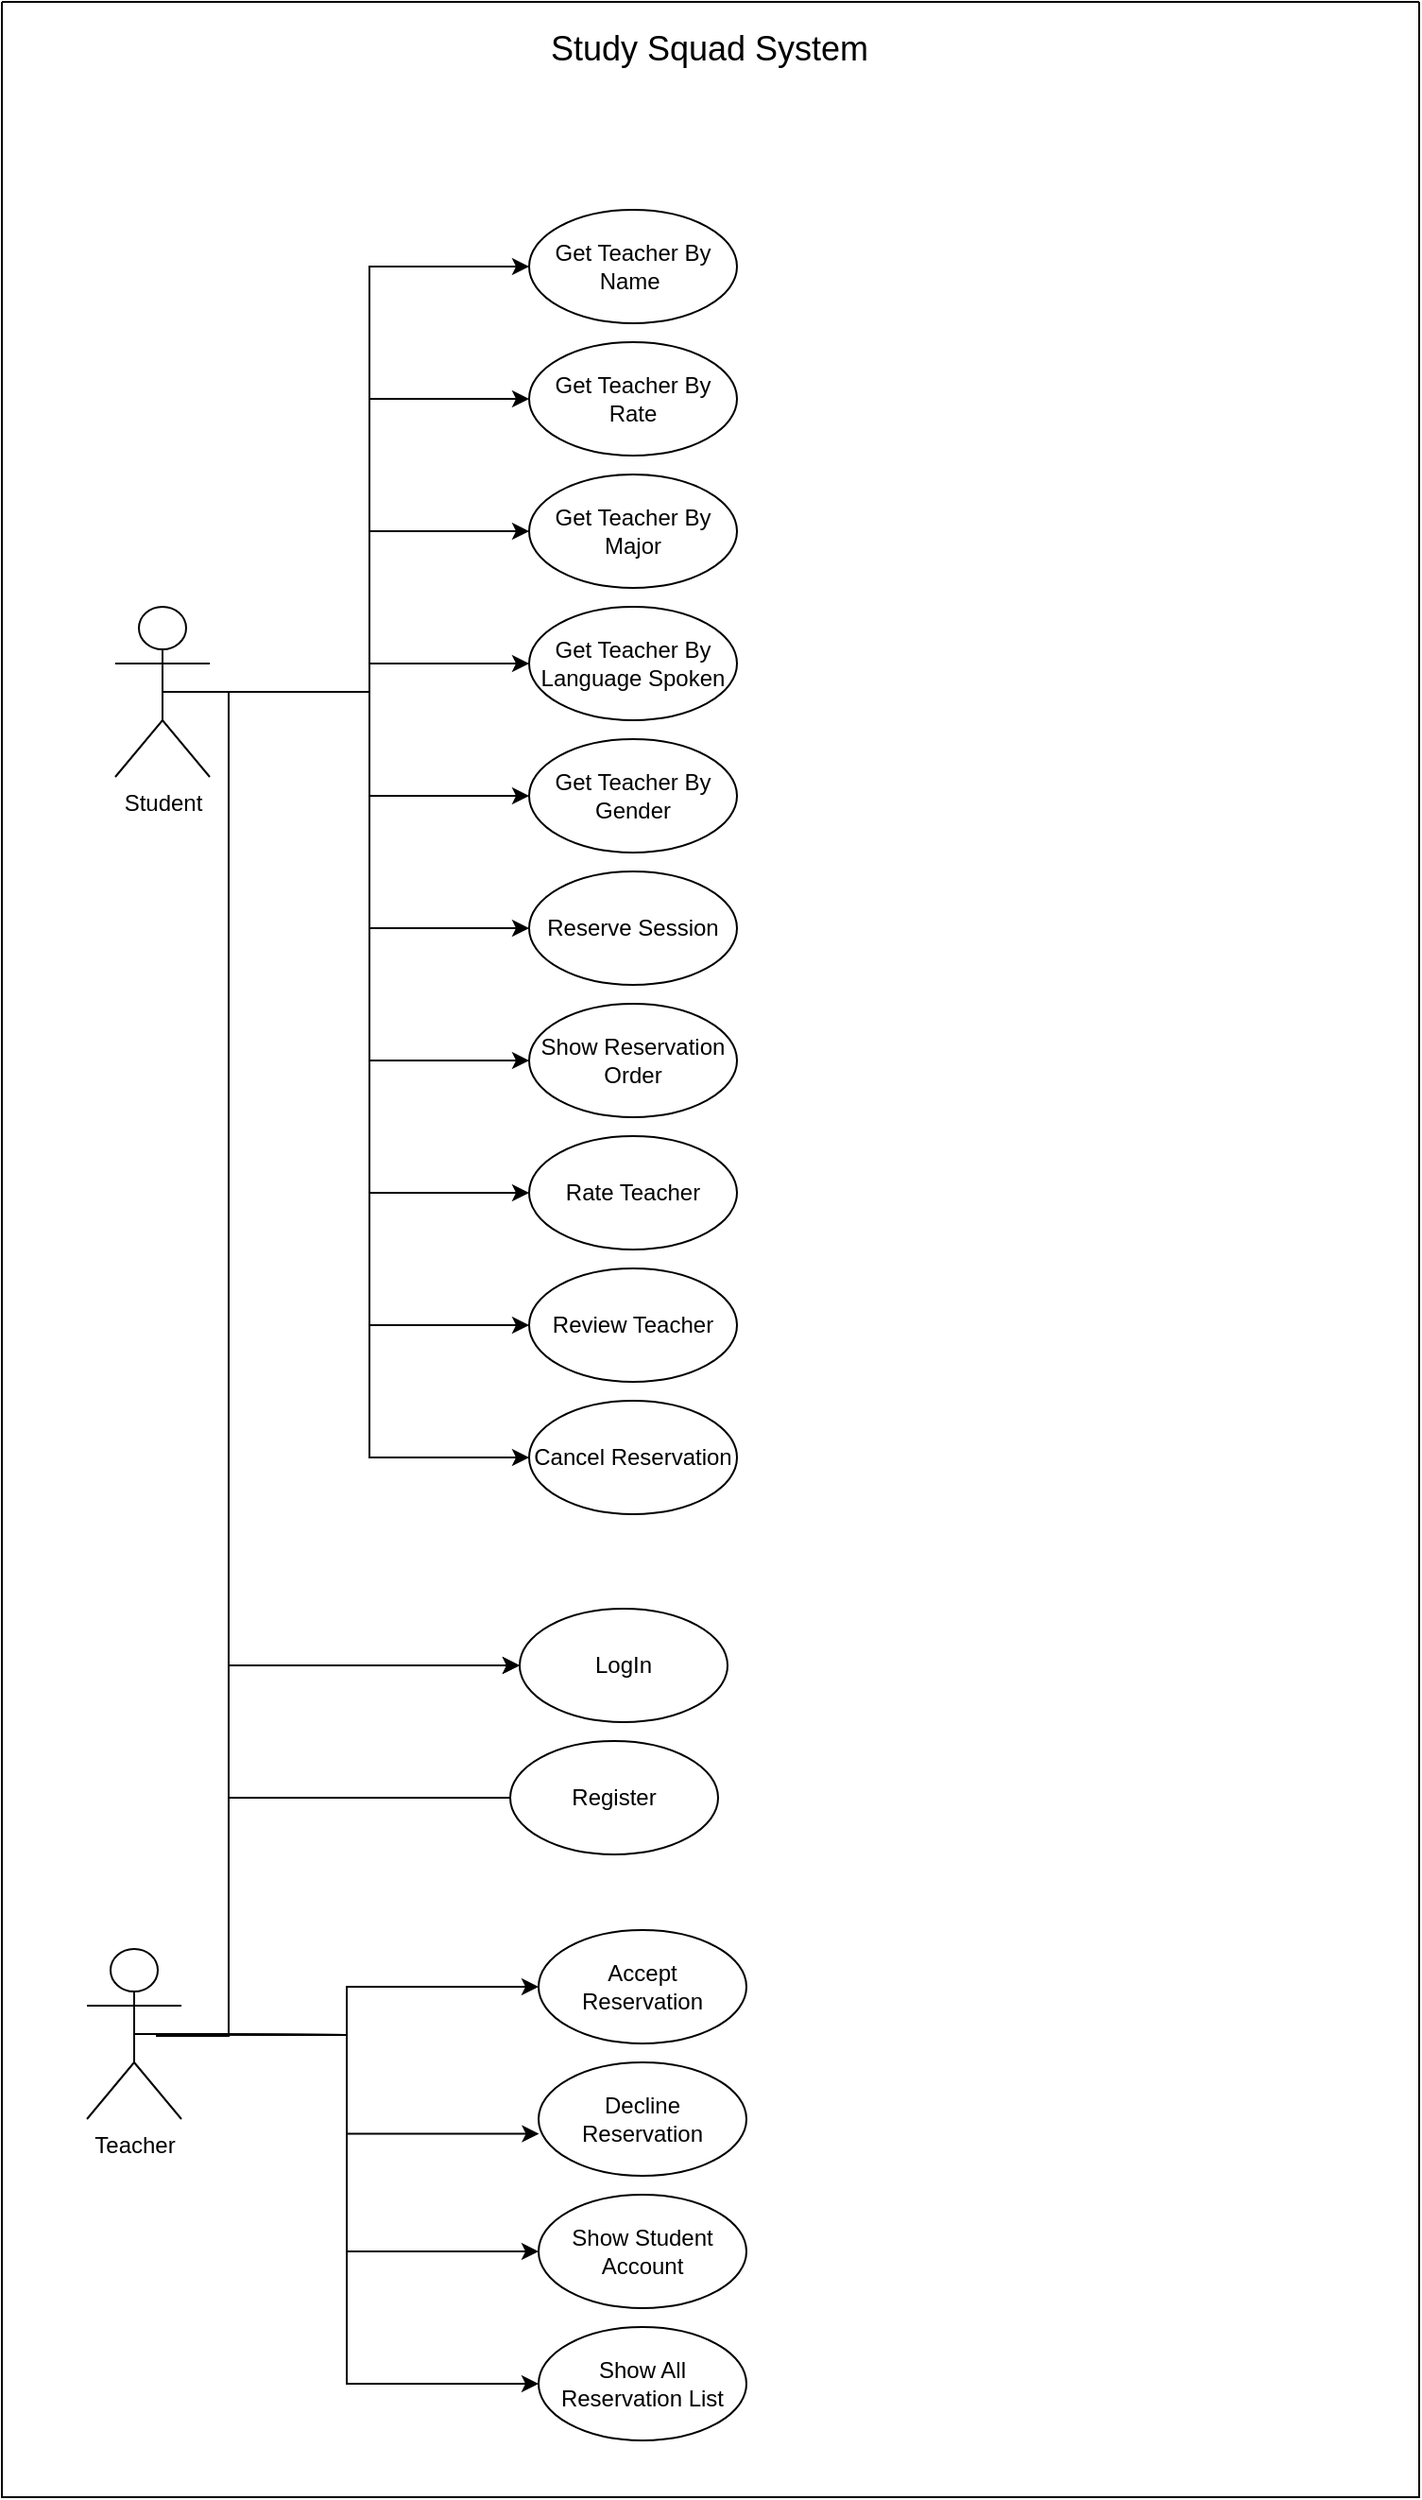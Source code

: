 <mxfile version="21.3.7" type="device">
  <diagram name="Page-1" id="EcAKjoITZUHkMCa83CTz">
    <mxGraphModel dx="1461" dy="655" grid="1" gridSize="10" guides="1" tooltips="1" connect="1" arrows="1" fold="1" page="1" pageScale="1" pageWidth="827" pageHeight="1169" math="0" shadow="0">
      <root>
        <mxCell id="0" />
        <mxCell id="1" parent="0" />
        <mxCell id="BvHT_opLtH0Qu6wYnL_E-1" value="" style="swimlane;startSize=0;" vertex="1" parent="1">
          <mxGeometry x="30" y="20" width="750" height="1320" as="geometry" />
        </mxCell>
        <mxCell id="BvHT_opLtH0Qu6wYnL_E-2" value="&lt;font style=&quot;font-size: 18px;&quot;&gt;Study Squad System&lt;/font&gt;" style="text;html=1;align=center;verticalAlign=middle;resizable=0;points=[];autosize=1;strokeColor=none;fillColor=none;" vertex="1" parent="BvHT_opLtH0Qu6wYnL_E-1">
          <mxGeometry x="279" y="5" width="190" height="40" as="geometry" />
        </mxCell>
        <mxCell id="BvHT_opLtH0Qu6wYnL_E-20" style="edgeStyle=orthogonalEdgeStyle;rounded=0;orthogonalLoop=1;jettySize=auto;html=1;exitX=0.5;exitY=0.5;exitDx=0;exitDy=0;exitPerimeter=0;entryX=0;entryY=0.5;entryDx=0;entryDy=0;" edge="1" parent="BvHT_opLtH0Qu6wYnL_E-1" source="BvHT_opLtH0Qu6wYnL_E-3" target="BvHT_opLtH0Qu6wYnL_E-11">
          <mxGeometry relative="1" as="geometry" />
        </mxCell>
        <mxCell id="BvHT_opLtH0Qu6wYnL_E-21" style="edgeStyle=orthogonalEdgeStyle;rounded=0;orthogonalLoop=1;jettySize=auto;html=1;exitX=0.5;exitY=0.5;exitDx=0;exitDy=0;exitPerimeter=0;entryX=0;entryY=0.5;entryDx=0;entryDy=0;" edge="1" parent="BvHT_opLtH0Qu6wYnL_E-1" source="BvHT_opLtH0Qu6wYnL_E-3" target="BvHT_opLtH0Qu6wYnL_E-12">
          <mxGeometry relative="1" as="geometry" />
        </mxCell>
        <mxCell id="BvHT_opLtH0Qu6wYnL_E-22" style="edgeStyle=orthogonalEdgeStyle;rounded=0;orthogonalLoop=1;jettySize=auto;html=1;exitX=0.5;exitY=0.5;exitDx=0;exitDy=0;exitPerimeter=0;entryX=0;entryY=0.5;entryDx=0;entryDy=0;" edge="1" parent="BvHT_opLtH0Qu6wYnL_E-1" source="BvHT_opLtH0Qu6wYnL_E-3" target="BvHT_opLtH0Qu6wYnL_E-13">
          <mxGeometry relative="1" as="geometry" />
        </mxCell>
        <mxCell id="BvHT_opLtH0Qu6wYnL_E-23" style="edgeStyle=orthogonalEdgeStyle;rounded=0;orthogonalLoop=1;jettySize=auto;html=1;exitX=0.5;exitY=0.5;exitDx=0;exitDy=0;exitPerimeter=0;entryX=0;entryY=0.5;entryDx=0;entryDy=0;" edge="1" parent="BvHT_opLtH0Qu6wYnL_E-1" source="BvHT_opLtH0Qu6wYnL_E-3" target="BvHT_opLtH0Qu6wYnL_E-14">
          <mxGeometry relative="1" as="geometry" />
        </mxCell>
        <mxCell id="BvHT_opLtH0Qu6wYnL_E-24" style="edgeStyle=orthogonalEdgeStyle;rounded=0;orthogonalLoop=1;jettySize=auto;html=1;exitX=0.5;exitY=0.5;exitDx=0;exitDy=0;exitPerimeter=0;" edge="1" parent="BvHT_opLtH0Qu6wYnL_E-1" source="BvHT_opLtH0Qu6wYnL_E-3" target="BvHT_opLtH0Qu6wYnL_E-15">
          <mxGeometry relative="1" as="geometry" />
        </mxCell>
        <mxCell id="BvHT_opLtH0Qu6wYnL_E-25" style="edgeStyle=orthogonalEdgeStyle;rounded=0;orthogonalLoop=1;jettySize=auto;html=1;exitX=0.5;exitY=0.5;exitDx=0;exitDy=0;exitPerimeter=0;entryX=0;entryY=0.5;entryDx=0;entryDy=0;" edge="1" parent="BvHT_opLtH0Qu6wYnL_E-1" source="BvHT_opLtH0Qu6wYnL_E-3" target="BvHT_opLtH0Qu6wYnL_E-16">
          <mxGeometry relative="1" as="geometry" />
        </mxCell>
        <mxCell id="BvHT_opLtH0Qu6wYnL_E-26" style="edgeStyle=orthogonalEdgeStyle;rounded=0;orthogonalLoop=1;jettySize=auto;html=1;exitX=0.5;exitY=0.5;exitDx=0;exitDy=0;exitPerimeter=0;entryX=0;entryY=0.5;entryDx=0;entryDy=0;" edge="1" parent="BvHT_opLtH0Qu6wYnL_E-1" source="BvHT_opLtH0Qu6wYnL_E-3" target="BvHT_opLtH0Qu6wYnL_E-17">
          <mxGeometry relative="1" as="geometry" />
        </mxCell>
        <mxCell id="BvHT_opLtH0Qu6wYnL_E-27" style="edgeStyle=orthogonalEdgeStyle;rounded=0;orthogonalLoop=1;jettySize=auto;html=1;exitX=0.5;exitY=0.5;exitDx=0;exitDy=0;exitPerimeter=0;entryX=0;entryY=0.5;entryDx=0;entryDy=0;" edge="1" parent="BvHT_opLtH0Qu6wYnL_E-1" source="BvHT_opLtH0Qu6wYnL_E-3" target="BvHT_opLtH0Qu6wYnL_E-18">
          <mxGeometry relative="1" as="geometry" />
        </mxCell>
        <mxCell id="BvHT_opLtH0Qu6wYnL_E-28" style="edgeStyle=orthogonalEdgeStyle;rounded=0;orthogonalLoop=1;jettySize=auto;html=1;exitX=0.5;exitY=0.5;exitDx=0;exitDy=0;exitPerimeter=0;entryX=0;entryY=0.5;entryDx=0;entryDy=0;" edge="1" parent="BvHT_opLtH0Qu6wYnL_E-1" source="BvHT_opLtH0Qu6wYnL_E-3" target="BvHT_opLtH0Qu6wYnL_E-19">
          <mxGeometry relative="1" as="geometry" />
        </mxCell>
        <mxCell id="BvHT_opLtH0Qu6wYnL_E-32" style="edgeStyle=orthogonalEdgeStyle;rounded=0;orthogonalLoop=1;jettySize=auto;html=1;exitX=0.5;exitY=0.5;exitDx=0;exitDy=0;exitPerimeter=0;entryX=0;entryY=0.5;entryDx=0;entryDy=0;" edge="1" parent="BvHT_opLtH0Qu6wYnL_E-1" source="BvHT_opLtH0Qu6wYnL_E-3" target="BvHT_opLtH0Qu6wYnL_E-29">
          <mxGeometry relative="1" as="geometry" />
        </mxCell>
        <mxCell id="BvHT_opLtH0Qu6wYnL_E-46" style="edgeStyle=orthogonalEdgeStyle;rounded=0;orthogonalLoop=1;jettySize=auto;html=1;entryX=0;entryY=0.5;entryDx=0;entryDy=0;" edge="1" parent="BvHT_opLtH0Qu6wYnL_E-1" source="BvHT_opLtH0Qu6wYnL_E-3" target="BvHT_opLtH0Qu6wYnL_E-39">
          <mxGeometry relative="1" as="geometry">
            <Array as="points">
              <mxPoint x="120" y="365" />
              <mxPoint x="120" y="880" />
            </Array>
          </mxGeometry>
        </mxCell>
        <mxCell id="BvHT_opLtH0Qu6wYnL_E-3" value="Student" style="shape=umlActor;verticalLabelPosition=bottom;verticalAlign=top;html=1;outlineConnect=0;" vertex="1" parent="BvHT_opLtH0Qu6wYnL_E-1">
          <mxGeometry x="60" y="320" width="50" height="90" as="geometry" />
        </mxCell>
        <mxCell id="BvHT_opLtH0Qu6wYnL_E-35" style="edgeStyle=orthogonalEdgeStyle;rounded=0;orthogonalLoop=1;jettySize=auto;html=1;exitX=0.5;exitY=0.5;exitDx=0;exitDy=0;exitPerimeter=0;entryX=0;entryY=0.5;entryDx=0;entryDy=0;" edge="1" parent="BvHT_opLtH0Qu6wYnL_E-1" target="BvHT_opLtH0Qu6wYnL_E-30">
          <mxGeometry relative="1" as="geometry">
            <mxPoint x="80" y="1075" as="sourcePoint" />
          </mxGeometry>
        </mxCell>
        <mxCell id="BvHT_opLtH0Qu6wYnL_E-36" style="edgeStyle=orthogonalEdgeStyle;rounded=0;orthogonalLoop=1;jettySize=auto;html=1;exitX=0.5;exitY=0.5;exitDx=0;exitDy=0;exitPerimeter=0;entryX=0.002;entryY=0.63;entryDx=0;entryDy=0;entryPerimeter=0;" edge="1" parent="BvHT_opLtH0Qu6wYnL_E-1" target="BvHT_opLtH0Qu6wYnL_E-31">
          <mxGeometry relative="1" as="geometry">
            <mxPoint x="80" y="1075" as="sourcePoint" />
          </mxGeometry>
        </mxCell>
        <mxCell id="BvHT_opLtH0Qu6wYnL_E-37" style="edgeStyle=orthogonalEdgeStyle;rounded=0;orthogonalLoop=1;jettySize=auto;html=1;exitX=0.5;exitY=0.5;exitDx=0;exitDy=0;exitPerimeter=0;entryX=0;entryY=0.5;entryDx=0;entryDy=0;" edge="1" parent="BvHT_opLtH0Qu6wYnL_E-1" target="BvHT_opLtH0Qu6wYnL_E-33">
          <mxGeometry relative="1" as="geometry">
            <mxPoint x="80" y="1075" as="sourcePoint" />
          </mxGeometry>
        </mxCell>
        <mxCell id="BvHT_opLtH0Qu6wYnL_E-38" style="edgeStyle=orthogonalEdgeStyle;rounded=0;orthogonalLoop=1;jettySize=auto;html=1;exitX=0.5;exitY=0.5;exitDx=0;exitDy=0;exitPerimeter=0;entryX=0;entryY=0.5;entryDx=0;entryDy=0;" edge="1" parent="BvHT_opLtH0Qu6wYnL_E-1" target="BvHT_opLtH0Qu6wYnL_E-34">
          <mxGeometry relative="1" as="geometry">
            <mxPoint x="80" y="1075" as="sourcePoint" />
          </mxGeometry>
        </mxCell>
        <mxCell id="BvHT_opLtH0Qu6wYnL_E-42" style="edgeStyle=orthogonalEdgeStyle;rounded=0;orthogonalLoop=1;jettySize=auto;html=1;exitX=0.5;exitY=0.5;exitDx=0;exitDy=0;exitPerimeter=0;entryX=0;entryY=0.5;entryDx=0;entryDy=0;" edge="1" parent="BvHT_opLtH0Qu6wYnL_E-1">
          <mxGeometry relative="1" as="geometry">
            <mxPoint x="82" y="1075" as="sourcePoint" />
            <mxPoint x="286" y="950" as="targetPoint" />
            <Array as="points">
              <mxPoint x="82" y="1076" />
              <mxPoint x="120" y="1076" />
              <mxPoint x="120" y="950" />
            </Array>
          </mxGeometry>
        </mxCell>
        <mxCell id="BvHT_opLtH0Qu6wYnL_E-44" style="edgeStyle=orthogonalEdgeStyle;rounded=0;orthogonalLoop=1;jettySize=auto;html=1;exitX=0.5;exitY=0.5;exitDx=0;exitDy=0;exitPerimeter=0;entryX=0;entryY=0.5;entryDx=0;entryDy=0;" edge="1" parent="BvHT_opLtH0Qu6wYnL_E-1" source="BvHT_opLtH0Qu6wYnL_E-4" target="BvHT_opLtH0Qu6wYnL_E-39">
          <mxGeometry relative="1" as="geometry">
            <mxPoint x="10" y="1075" as="sourcePoint" />
            <mxPoint x="214" y="880" as="targetPoint" />
            <Array as="points">
              <mxPoint x="120" y="1075" />
              <mxPoint x="120" y="880" />
            </Array>
          </mxGeometry>
        </mxCell>
        <mxCell id="BvHT_opLtH0Qu6wYnL_E-4" value="Teacher" style="shape=umlActor;verticalLabelPosition=bottom;verticalAlign=top;html=1;outlineConnect=0;" vertex="1" parent="BvHT_opLtH0Qu6wYnL_E-1">
          <mxGeometry x="45" y="1030" width="50" height="90" as="geometry" />
        </mxCell>
        <mxCell id="BvHT_opLtH0Qu6wYnL_E-11" value="Get Teacher By Name&amp;nbsp;" style="ellipse;whiteSpace=wrap;html=1;" vertex="1" parent="BvHT_opLtH0Qu6wYnL_E-1">
          <mxGeometry x="279" y="110" width="110" height="60" as="geometry" />
        </mxCell>
        <mxCell id="BvHT_opLtH0Qu6wYnL_E-12" value="Get Teacher By Rate" style="ellipse;whiteSpace=wrap;html=1;" vertex="1" parent="BvHT_opLtH0Qu6wYnL_E-1">
          <mxGeometry x="279" y="180" width="110" height="60" as="geometry" />
        </mxCell>
        <mxCell id="BvHT_opLtH0Qu6wYnL_E-13" value="Get Teacher By Major" style="ellipse;whiteSpace=wrap;html=1;" vertex="1" parent="BvHT_opLtH0Qu6wYnL_E-1">
          <mxGeometry x="279" y="250" width="110" height="60" as="geometry" />
        </mxCell>
        <mxCell id="BvHT_opLtH0Qu6wYnL_E-14" value="Get Teacher By Language Spoken" style="ellipse;whiteSpace=wrap;html=1;" vertex="1" parent="BvHT_opLtH0Qu6wYnL_E-1">
          <mxGeometry x="279" y="320" width="110" height="60" as="geometry" />
        </mxCell>
        <mxCell id="BvHT_opLtH0Qu6wYnL_E-15" value="Get Teacher By Gender" style="ellipse;whiteSpace=wrap;html=1;" vertex="1" parent="BvHT_opLtH0Qu6wYnL_E-1">
          <mxGeometry x="279" y="390" width="110" height="60" as="geometry" />
        </mxCell>
        <mxCell id="BvHT_opLtH0Qu6wYnL_E-16" value="Reserve Session" style="ellipse;whiteSpace=wrap;html=1;" vertex="1" parent="BvHT_opLtH0Qu6wYnL_E-1">
          <mxGeometry x="279" y="460" width="110" height="60" as="geometry" />
        </mxCell>
        <mxCell id="BvHT_opLtH0Qu6wYnL_E-17" value="Show Reservation Order" style="ellipse;whiteSpace=wrap;html=1;" vertex="1" parent="BvHT_opLtH0Qu6wYnL_E-1">
          <mxGeometry x="279" y="530" width="110" height="60" as="geometry" />
        </mxCell>
        <mxCell id="BvHT_opLtH0Qu6wYnL_E-18" value="Rate Teacher" style="ellipse;whiteSpace=wrap;html=1;" vertex="1" parent="BvHT_opLtH0Qu6wYnL_E-1">
          <mxGeometry x="279" y="600" width="110" height="60" as="geometry" />
        </mxCell>
        <mxCell id="BvHT_opLtH0Qu6wYnL_E-19" value="Review Teacher" style="ellipse;whiteSpace=wrap;html=1;" vertex="1" parent="BvHT_opLtH0Qu6wYnL_E-1">
          <mxGeometry x="279" y="670" width="110" height="60" as="geometry" />
        </mxCell>
        <mxCell id="BvHT_opLtH0Qu6wYnL_E-29" value="Cancel Reservation" style="ellipse;whiteSpace=wrap;html=1;" vertex="1" parent="BvHT_opLtH0Qu6wYnL_E-1">
          <mxGeometry x="279" y="740" width="110" height="60" as="geometry" />
        </mxCell>
        <mxCell id="BvHT_opLtH0Qu6wYnL_E-30" value="Accept&lt;br&gt;Reservation" style="ellipse;whiteSpace=wrap;html=1;" vertex="1" parent="BvHT_opLtH0Qu6wYnL_E-1">
          <mxGeometry x="284" y="1020" width="110" height="60" as="geometry" />
        </mxCell>
        <mxCell id="BvHT_opLtH0Qu6wYnL_E-31" value="Decline&lt;br&gt;Reservation" style="ellipse;whiteSpace=wrap;html=1;" vertex="1" parent="BvHT_opLtH0Qu6wYnL_E-1">
          <mxGeometry x="284" y="1090" width="110" height="60" as="geometry" />
        </mxCell>
        <mxCell id="BvHT_opLtH0Qu6wYnL_E-33" value="Show Student Account" style="ellipse;whiteSpace=wrap;html=1;" vertex="1" parent="BvHT_opLtH0Qu6wYnL_E-1">
          <mxGeometry x="284" y="1160" width="110" height="60" as="geometry" />
        </mxCell>
        <mxCell id="BvHT_opLtH0Qu6wYnL_E-34" value="Show All Reservation List" style="ellipse;whiteSpace=wrap;html=1;" vertex="1" parent="BvHT_opLtH0Qu6wYnL_E-1">
          <mxGeometry x="284" y="1230" width="110" height="60" as="geometry" />
        </mxCell>
        <mxCell id="BvHT_opLtH0Qu6wYnL_E-39" value="LogIn" style="ellipse;whiteSpace=wrap;html=1;" vertex="1" parent="BvHT_opLtH0Qu6wYnL_E-1">
          <mxGeometry x="274" y="850" width="110" height="60" as="geometry" />
        </mxCell>
        <mxCell id="BvHT_opLtH0Qu6wYnL_E-40" value="Register" style="ellipse;whiteSpace=wrap;html=1;" vertex="1" parent="BvHT_opLtH0Qu6wYnL_E-1">
          <mxGeometry x="269" y="920" width="110" height="60" as="geometry" />
        </mxCell>
      </root>
    </mxGraphModel>
  </diagram>
</mxfile>
